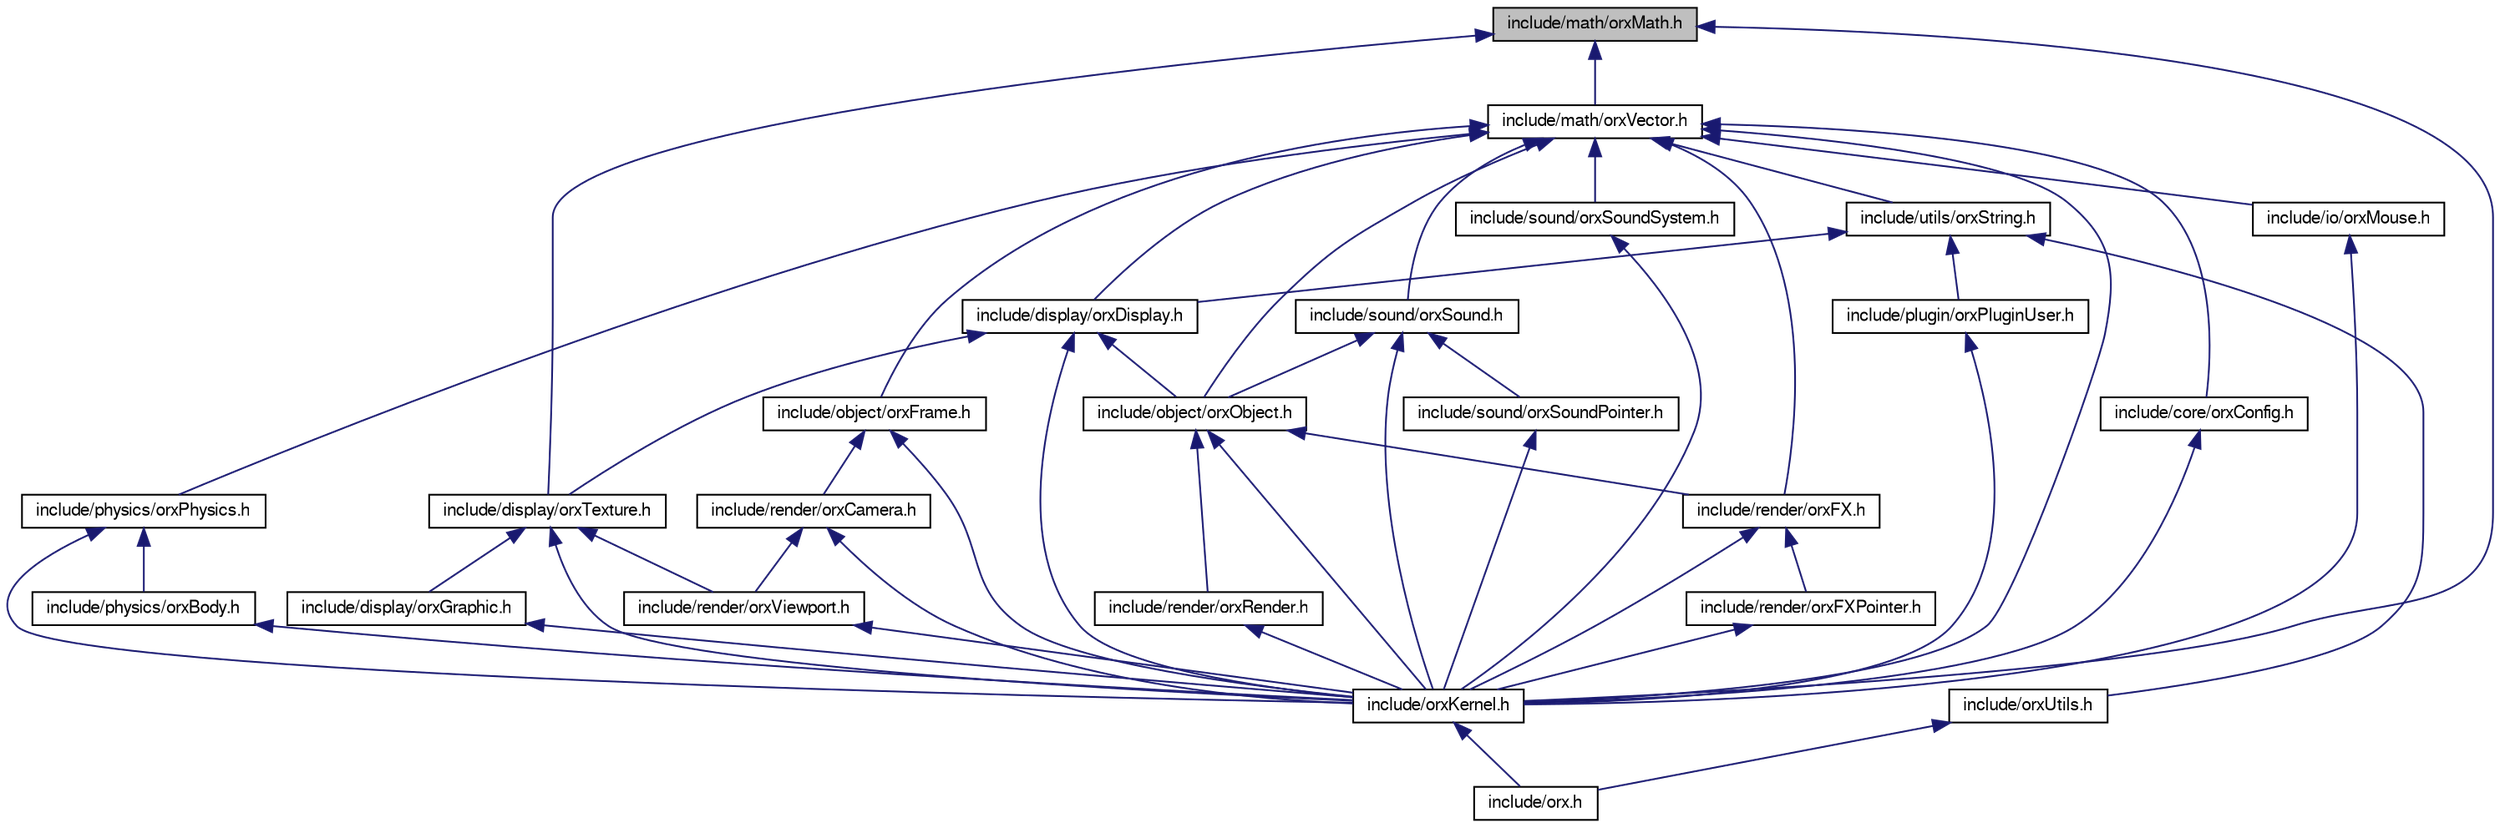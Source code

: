 digraph G
{
  bgcolor="transparent";
  edge [fontname="FreeSans",fontsize=10,labelfontname="FreeSans",labelfontsize=10];
  node [fontname="FreeSans",fontsize=10,shape=record];
  Node1 [label="include/math/orxMath.h",height=0.2,width=0.4,color="black", fillcolor="grey75", style="filled" fontcolor="black"];
  Node1 -> Node2 [dir=back,color="midnightblue",fontsize=10,style="solid",fontname="FreeSans"];
  Node2 [label="include/display/orxTexture.h",height=0.2,width=0.4,color="black",URL="$orx_texture_8h.html"];
  Node2 -> Node3 [dir=back,color="midnightblue",fontsize=10,style="solid",fontname="FreeSans"];
  Node3 [label="include/display/orxGraphic.h",height=0.2,width=0.4,color="black",URL="$orx_graphic_8h.html"];
  Node3 -> Node4 [dir=back,color="midnightblue",fontsize=10,style="solid",fontname="FreeSans"];
  Node4 [label="include/orxKernel.h",height=0.2,width=0.4,color="black",URL="$orx_kernel_8h.html"];
  Node4 -> Node5 [dir=back,color="midnightblue",fontsize=10,style="solid",fontname="FreeSans"];
  Node5 [label="include/orx.h",height=0.2,width=0.4,color="black",URL="$orx_8h.html"];
  Node2 -> Node4 [dir=back,color="midnightblue",fontsize=10,style="solid",fontname="FreeSans"];
  Node2 -> Node6 [dir=back,color="midnightblue",fontsize=10,style="solid",fontname="FreeSans"];
  Node6 [label="include/render/orxViewport.h",height=0.2,width=0.4,color="black",URL="$orx_viewport_8h.html"];
  Node6 -> Node4 [dir=back,color="midnightblue",fontsize=10,style="solid",fontname="FreeSans"];
  Node1 -> Node7 [dir=back,color="midnightblue",fontsize=10,style="solid",fontname="FreeSans"];
  Node7 [label="include/math/orxVector.h",height=0.2,width=0.4,color="black",URL="$orx_vector_8h.html"];
  Node7 -> Node8 [dir=back,color="midnightblue",fontsize=10,style="solid",fontname="FreeSans"];
  Node8 [label="include/core/orxConfig.h",height=0.2,width=0.4,color="black",URL="$orx_config_8h.html"];
  Node8 -> Node4 [dir=back,color="midnightblue",fontsize=10,style="solid",fontname="FreeSans"];
  Node7 -> Node9 [dir=back,color="midnightblue",fontsize=10,style="solid",fontname="FreeSans"];
  Node9 [label="include/display/orxDisplay.h",height=0.2,width=0.4,color="black",URL="$orx_display_8h.html"];
  Node9 -> Node2 [dir=back,color="midnightblue",fontsize=10,style="solid",fontname="FreeSans"];
  Node9 -> Node10 [dir=back,color="midnightblue",fontsize=10,style="solid",fontname="FreeSans"];
  Node10 [label="include/object/orxObject.h",height=0.2,width=0.4,color="black",URL="$orx_object_8h.html"];
  Node10 -> Node4 [dir=back,color="midnightblue",fontsize=10,style="solid",fontname="FreeSans"];
  Node10 -> Node11 [dir=back,color="midnightblue",fontsize=10,style="solid",fontname="FreeSans"];
  Node11 [label="include/render/orxFX.h",height=0.2,width=0.4,color="black",URL="$orx_f_x_8h.html"];
  Node11 -> Node4 [dir=back,color="midnightblue",fontsize=10,style="solid",fontname="FreeSans"];
  Node11 -> Node12 [dir=back,color="midnightblue",fontsize=10,style="solid",fontname="FreeSans"];
  Node12 [label="include/render/orxFXPointer.h",height=0.2,width=0.4,color="black",URL="$orx_f_x_pointer_8h.html"];
  Node12 -> Node4 [dir=back,color="midnightblue",fontsize=10,style="solid",fontname="FreeSans"];
  Node10 -> Node13 [dir=back,color="midnightblue",fontsize=10,style="solid",fontname="FreeSans"];
  Node13 [label="include/render/orxRender.h",height=0.2,width=0.4,color="black",URL="$orx_render_8h.html"];
  Node13 -> Node4 [dir=back,color="midnightblue",fontsize=10,style="solid",fontname="FreeSans"];
  Node9 -> Node4 [dir=back,color="midnightblue",fontsize=10,style="solid",fontname="FreeSans"];
  Node7 -> Node14 [dir=back,color="midnightblue",fontsize=10,style="solid",fontname="FreeSans"];
  Node14 [label="include/io/orxMouse.h",height=0.2,width=0.4,color="black",URL="$orx_mouse_8h.html"];
  Node14 -> Node4 [dir=back,color="midnightblue",fontsize=10,style="solid",fontname="FreeSans"];
  Node7 -> Node15 [dir=back,color="midnightblue",fontsize=10,style="solid",fontname="FreeSans"];
  Node15 [label="include/object/orxFrame.h",height=0.2,width=0.4,color="black",URL="$orx_frame_8h.html"];
  Node15 -> Node4 [dir=back,color="midnightblue",fontsize=10,style="solid",fontname="FreeSans"];
  Node15 -> Node16 [dir=back,color="midnightblue",fontsize=10,style="solid",fontname="FreeSans"];
  Node16 [label="include/render/orxCamera.h",height=0.2,width=0.4,color="black",URL="$orx_camera_8h.html"];
  Node16 -> Node4 [dir=back,color="midnightblue",fontsize=10,style="solid",fontname="FreeSans"];
  Node16 -> Node6 [dir=back,color="midnightblue",fontsize=10,style="solid",fontname="FreeSans"];
  Node7 -> Node10 [dir=back,color="midnightblue",fontsize=10,style="solid",fontname="FreeSans"];
  Node7 -> Node4 [dir=back,color="midnightblue",fontsize=10,style="solid",fontname="FreeSans"];
  Node7 -> Node17 [dir=back,color="midnightblue",fontsize=10,style="solid",fontname="FreeSans"];
  Node17 [label="include/physics/orxPhysics.h",height=0.2,width=0.4,color="black",URL="$orx_physics_8h.html"];
  Node17 -> Node18 [dir=back,color="midnightblue",fontsize=10,style="solid",fontname="FreeSans"];
  Node18 [label="include/physics/orxBody.h",height=0.2,width=0.4,color="black",URL="$orx_body_8h.html"];
  Node18 -> Node4 [dir=back,color="midnightblue",fontsize=10,style="solid",fontname="FreeSans"];
  Node17 -> Node4 [dir=back,color="midnightblue",fontsize=10,style="solid",fontname="FreeSans"];
  Node7 -> Node11 [dir=back,color="midnightblue",fontsize=10,style="solid",fontname="FreeSans"];
  Node7 -> Node19 [dir=back,color="midnightblue",fontsize=10,style="solid",fontname="FreeSans"];
  Node19 [label="include/sound/orxSound.h",height=0.2,width=0.4,color="black",URL="$orx_sound_8h.html"];
  Node19 -> Node10 [dir=back,color="midnightblue",fontsize=10,style="solid",fontname="FreeSans"];
  Node19 -> Node4 [dir=back,color="midnightblue",fontsize=10,style="solid",fontname="FreeSans"];
  Node19 -> Node20 [dir=back,color="midnightblue",fontsize=10,style="solid",fontname="FreeSans"];
  Node20 [label="include/sound/orxSoundPointer.h",height=0.2,width=0.4,color="black",URL="$orx_sound_pointer_8h.html"];
  Node20 -> Node4 [dir=back,color="midnightblue",fontsize=10,style="solid",fontname="FreeSans"];
  Node7 -> Node21 [dir=back,color="midnightblue",fontsize=10,style="solid",fontname="FreeSans"];
  Node21 [label="include/sound/orxSoundSystem.h",height=0.2,width=0.4,color="black",URL="$orx_sound_system_8h.html"];
  Node21 -> Node4 [dir=back,color="midnightblue",fontsize=10,style="solid",fontname="FreeSans"];
  Node7 -> Node22 [dir=back,color="midnightblue",fontsize=10,style="solid",fontname="FreeSans"];
  Node22 [label="include/utils/orxString.h",height=0.2,width=0.4,color="black",URL="$orx_string_8h.html"];
  Node22 -> Node9 [dir=back,color="midnightblue",fontsize=10,style="solid",fontname="FreeSans"];
  Node22 -> Node23 [dir=back,color="midnightblue",fontsize=10,style="solid",fontname="FreeSans"];
  Node23 [label="include/plugin/orxPluginUser.h",height=0.2,width=0.4,color="black",URL="$orx_plugin_user_8h.html"];
  Node23 -> Node4 [dir=back,color="midnightblue",fontsize=10,style="solid",fontname="FreeSans"];
  Node22 -> Node24 [dir=back,color="midnightblue",fontsize=10,style="solid",fontname="FreeSans"];
  Node24 [label="include/orxUtils.h",height=0.2,width=0.4,color="black",URL="$orx_utils_8h.html"];
  Node24 -> Node5 [dir=back,color="midnightblue",fontsize=10,style="solid",fontname="FreeSans"];
  Node1 -> Node4 [dir=back,color="midnightblue",fontsize=10,style="solid",fontname="FreeSans"];
}
